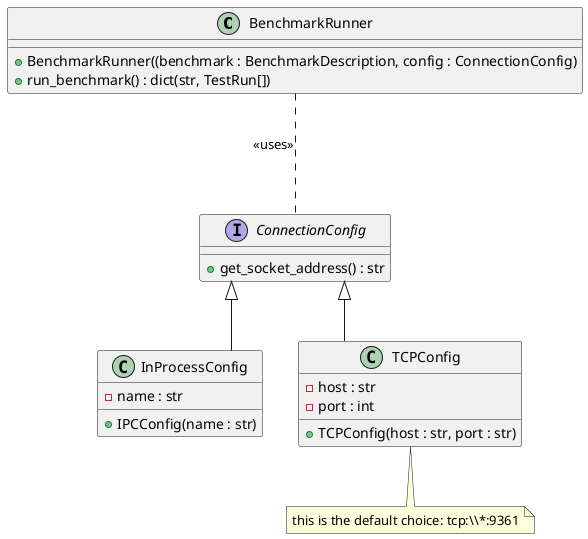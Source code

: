 @startuml

skinparam linetype ortho

class BenchmarkRunner {
    + BenchmarkRunner((benchmark : BenchmarkDescription, config : ConnectionConfig)
    + run_benchmark() : dict(str, TestRun[])
}

interface ConnectionConfig {
    + get_socket_address() : str
}

class InProcessConfig {
    - name : str
    + IPCConfig(name : str)
}

class TCPConfig {
    - host : str
    - port : int
    + TCPConfig(host : str, port : str)
}
note bottom of TCPConfig : this is the default choice: tcp:\\\\*:9361

ConnectionConfig -u.. BenchmarkRunner : <<uses>>
InProcessConfig -u-|> ConnectionConfig
TCPConfig -u-|> ConnectionConfig


@enduml
